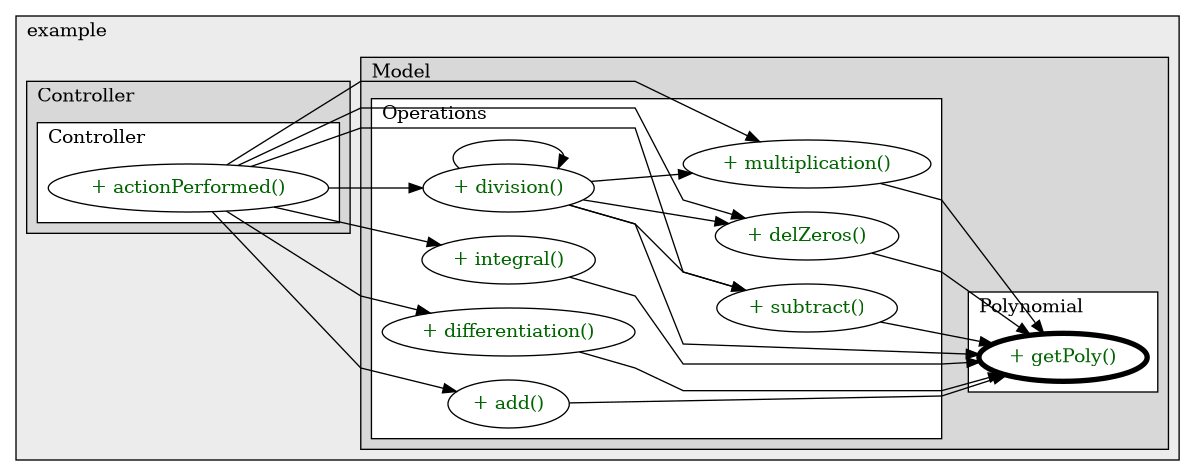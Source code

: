 @startuml

/' diagram meta data start
config=CallConfiguration;
{
  "rootMethod": "org.example.Model.Polynomial#getPoly()",
  "projectClassification": {
    "searchMode": "OpenProject", // OpenProject, AllProjects
    "includedProjects": "",
    "pathEndKeywords": "*.impl",
    "isClientPath": "",
    "isClientName": "",
    "isTestPath": "",
    "isTestName": "",
    "isMappingPath": "",
    "isMappingName": "",
    "isDataAccessPath": "",
    "isDataAccessName": "",
    "isDataStructurePath": "",
    "isDataStructureName": "",
    "isInterfaceStructuresPath": "",
    "isInterfaceStructuresName": "",
    "isEntryPointPath": "",
    "isEntryPointName": "",
    "treatFinalFieldsAsMandatory": false
  },
  "graphRestriction": {
    "classPackageExcludeFilter": "",
    "classPackageIncludeFilter": "",
    "classNameExcludeFilter": "",
    "classNameIncludeFilter": "",
    "methodNameExcludeFilter": "",
    "methodNameIncludeFilter": "",
    "removeByInheritance": "", // inheritance/annotation based filtering is done in a second step
    "removeByAnnotation": "",
    "removeByClassPackage": "", // cleanup the graph after inheritance/annotation based filtering is done
    "removeByClassName": "",
    "cutMappings": false,
    "cutEnum": true,
    "cutTests": true,
    "cutClient": true,
    "cutDataAccess": true,
    "cutInterfaceStructures": true,
    "cutDataStructures": true,
    "cutGetterAndSetter": true,
    "cutConstructors": true
  },
  "graphTraversal": {
    "forwardDepth": 3,
    "backwardDepth": 3,
    "classPackageExcludeFilter": "",
    "classPackageIncludeFilter": "",
    "classNameExcludeFilter": "",
    "classNameIncludeFilter": "",
    "methodNameExcludeFilter": "",
    "methodNameIncludeFilter": "",
    "hideMappings": false,
    "hideDataStructures": false,
    "hidePrivateMethods": true,
    "hideInterfaceCalls": true, // indirection: implementation -> interface (is hidden) -> implementation
    "onlyShowApplicationEntryPoints": false, // root node is included
    "useMethodCallsForStructureDiagram": "ForwardOnly" // ForwardOnly, BothDirections, No
  },
  "details": {
    "aggregation": "GroupByClass", // ByClass, GroupByClass, None
    "showMethodParametersTypes": false,
    "showMethodParametersNames": false,
    "showMethodReturnType": false,
    "showPackageLevels": 2,
    "showCallOrder": false,
    "edgeMode": "MethodsOnly", // TypesOnly, MethodsOnly, TypesAndMethods, MethodsAndDirectTypeUsage
    "showDetailedClassStructure": false
  },
  "rootClass": "org.example.Model.Polynomial",
  "extensionCallbackMethod": "" // qualified.class.name#methodName - signature: public static String method(String)
}
diagram meta data end '/



digraph g {
    rankdir="LR"
    splines=polyline
    

'nodes 
subgraph cluster_1322970774 { 
   	label=example
	labeljust=l
	fillcolor="#ececec"
	style=filled
   
   subgraph cluster_282253632 { 
   	label=Controller
	labeljust=l
	fillcolor="#d8d8d8"
	style=filled
   
   subgraph cluster_52026912 { 
   	label=Controller
	labeljust=l
	fillcolor=white
	style=filled
   
   Controller100742666XXXactionPerformed1067311644[
	label="+ actionPerformed()"
	style=filled
	fillcolor=white
	tooltip="Controller

null"
	fontcolor=darkgreen
];
} 
} 

subgraph cluster_93901189 { 
   	label=Model
	labeljust=l
	fillcolor="#d8d8d8"
	style=filled
   
   subgraph cluster_1162265633 { 
   	label=Operations
	labeljust=l
	fillcolor=white
	style=filled
   
   Operations794221563XXXadd507485276[
	label="+ add()"
	style=filled
	fillcolor=white
	tooltip="Operations

null"
	fontcolor=darkgreen
];

Operations794221563XXXdelZeros913625844[
	label="+ delZeros()"
	style=filled
	fillcolor=white
	tooltip="Operations

null"
	fontcolor=darkgreen
];

Operations794221563XXXdifferentiation913625844[
	label="+ differentiation()"
	style=filled
	fillcolor=white
	tooltip="Operations

null"
	fontcolor=darkgreen
];

Operations794221563XXXdivision1237411028[
	label="+ division()"
	style=filled
	fillcolor=white
	tooltip="Operations

null"
	fontcolor=darkgreen
];

Operations794221563XXXintegral913625844[
	label="+ integral()"
	style=filled
	fillcolor=white
	tooltip="Operations

null"
	fontcolor=darkgreen
];

Operations794221563XXXmultiplication507485276[
	label="+ multiplication()"
	style=filled
	fillcolor=white
	tooltip="Operations

null"
	fontcolor=darkgreen
];

Operations794221563XXXsubtract507485276[
	label="+ subtract()"
	style=filled
	fillcolor=white
	tooltip="Operations

null"
	fontcolor=darkgreen
];
} 

subgraph cluster_2048678599 { 
   	label=Polynomial
	labeljust=l
	fillcolor=white
	style=filled
   
   Polynomial794221563XXXgetPoly0[
	label="+ getPoly()"
	style=filled
	fillcolor=white
	tooltip="Polynomial

null"
	penwidth=4
	fontcolor=darkgreen
];
} 
} 
} 

'edges    
Controller100742666XXXactionPerformed1067311644 -> Operations794221563XXXadd507485276;
Controller100742666XXXactionPerformed1067311644 -> Operations794221563XXXdelZeros913625844;
Controller100742666XXXactionPerformed1067311644 -> Operations794221563XXXdifferentiation913625844;
Controller100742666XXXactionPerformed1067311644 -> Operations794221563XXXdivision1237411028;
Controller100742666XXXactionPerformed1067311644 -> Operations794221563XXXintegral913625844;
Controller100742666XXXactionPerformed1067311644 -> Operations794221563XXXmultiplication507485276;
Controller100742666XXXactionPerformed1067311644 -> Operations794221563XXXsubtract507485276;
Operations794221563XXXadd507485276 -> Polynomial794221563XXXgetPoly0;
Operations794221563XXXdelZeros913625844 -> Polynomial794221563XXXgetPoly0;
Operations794221563XXXdifferentiation913625844 -> Polynomial794221563XXXgetPoly0;
Operations794221563XXXdivision1237411028 -> Operations794221563XXXdelZeros913625844;
Operations794221563XXXdivision1237411028 -> Operations794221563XXXdivision1237411028;
Operations794221563XXXdivision1237411028 -> Operations794221563XXXmultiplication507485276;
Operations794221563XXXdivision1237411028 -> Operations794221563XXXsubtract507485276;
Operations794221563XXXdivision1237411028 -> Polynomial794221563XXXgetPoly0;
Operations794221563XXXintegral913625844 -> Polynomial794221563XXXgetPoly0;
Operations794221563XXXmultiplication507485276 -> Polynomial794221563XXXgetPoly0;
Operations794221563XXXsubtract507485276 -> Polynomial794221563XXXgetPoly0;
    
}
@enduml